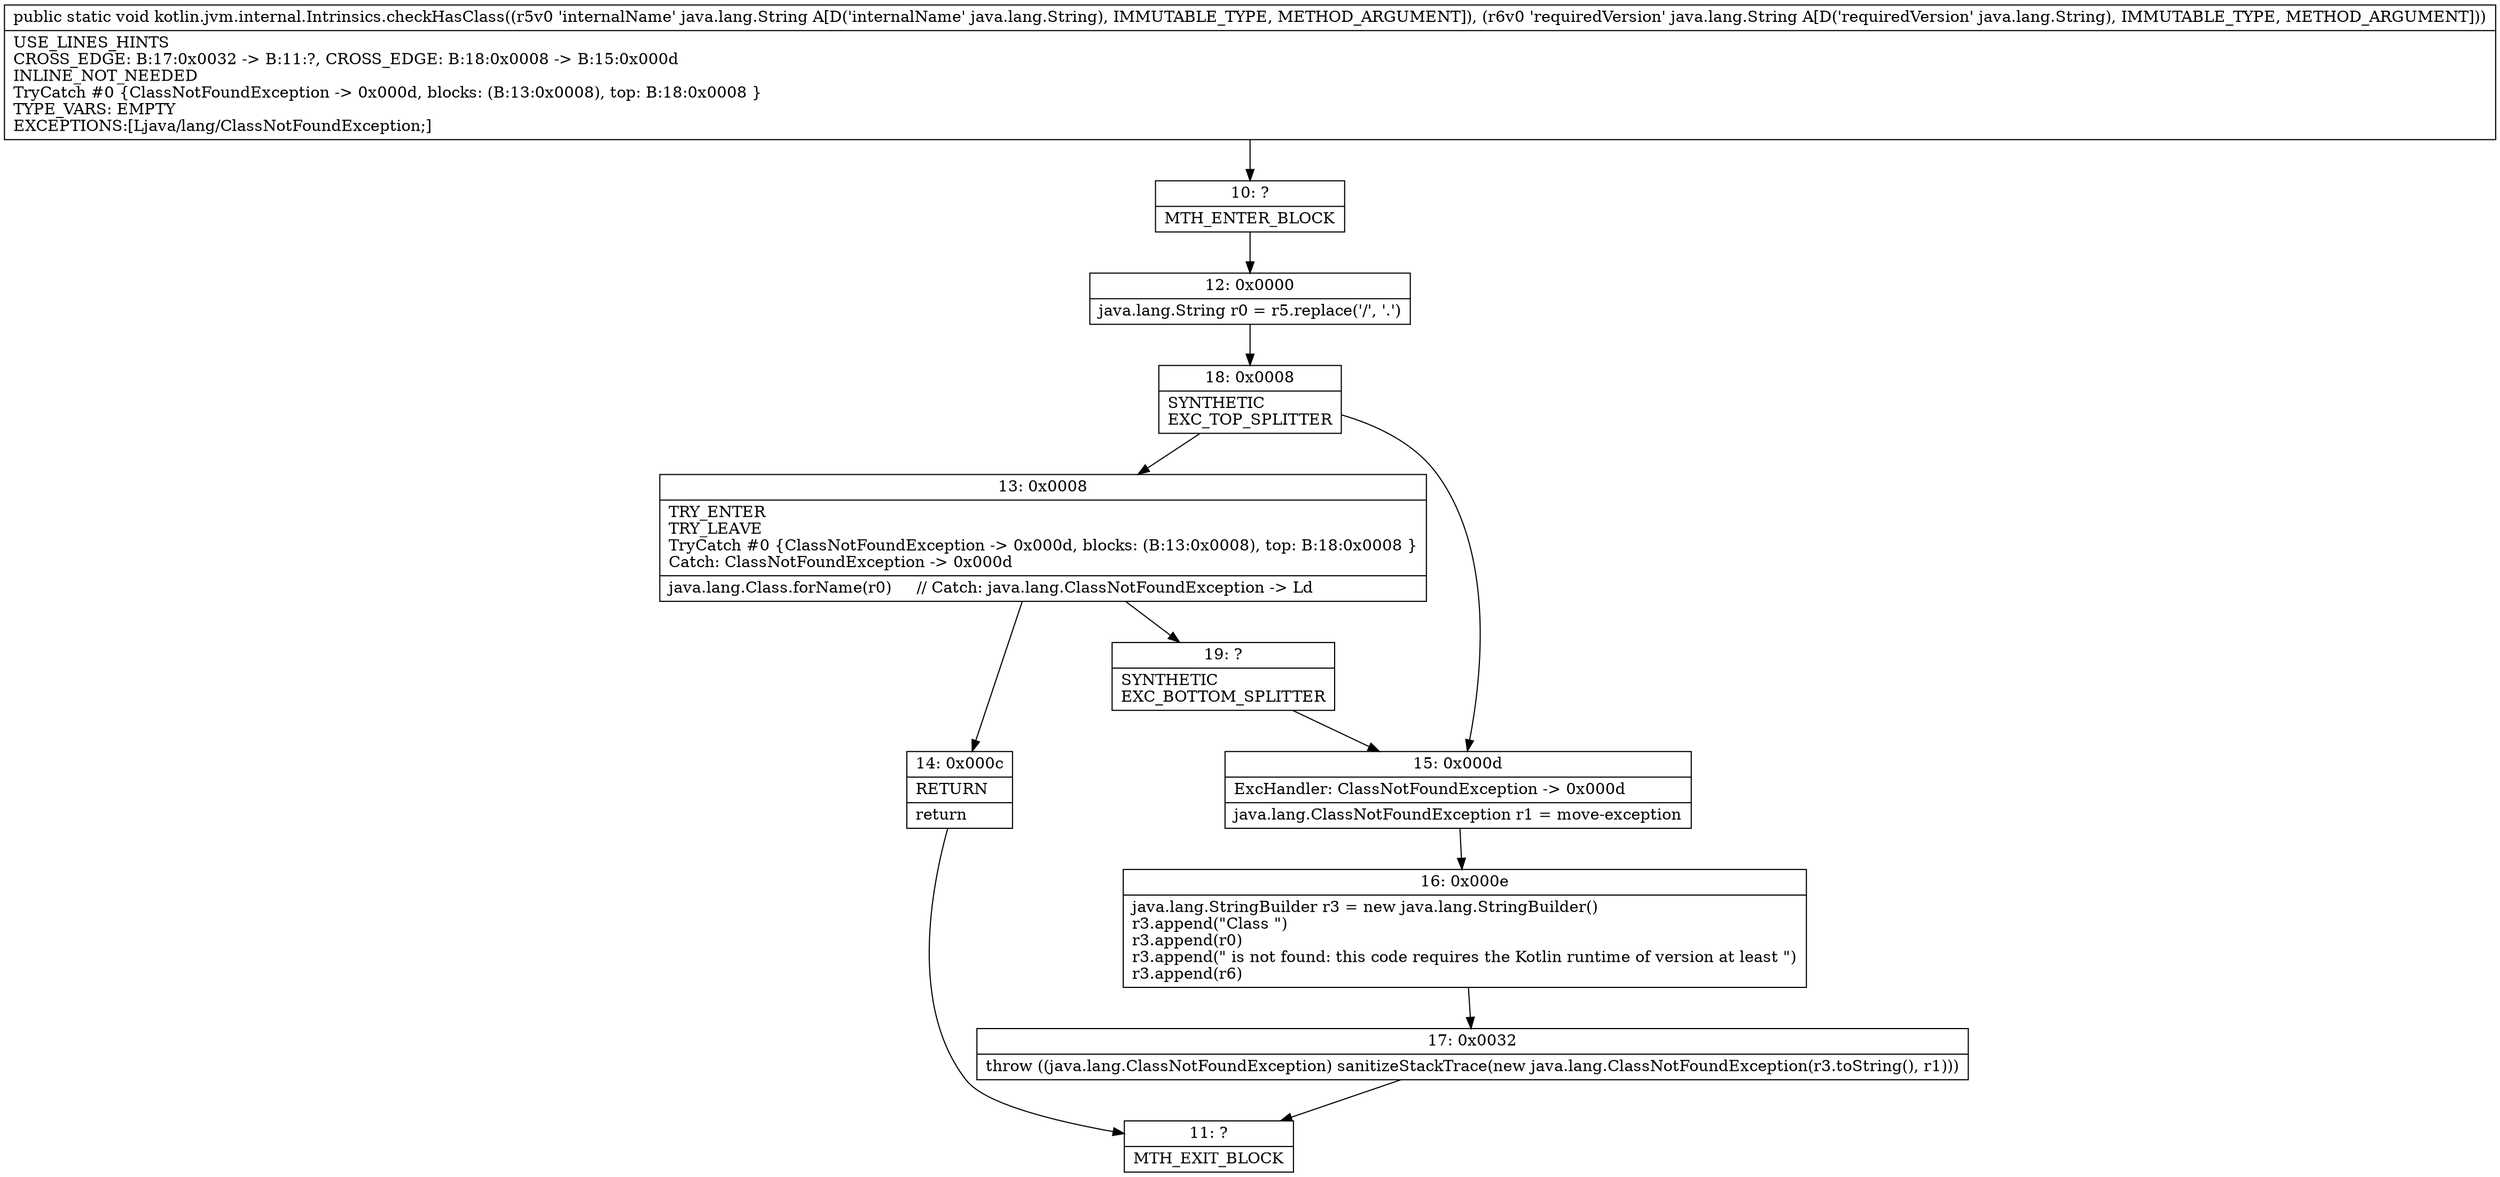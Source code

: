 digraph "CFG forkotlin.jvm.internal.Intrinsics.checkHasClass(Ljava\/lang\/String;Ljava\/lang\/String;)V" {
Node_10 [shape=record,label="{10\:\ ?|MTH_ENTER_BLOCK\l}"];
Node_12 [shape=record,label="{12\:\ 0x0000|java.lang.String r0 = r5.replace('\/', '.')\l}"];
Node_18 [shape=record,label="{18\:\ 0x0008|SYNTHETIC\lEXC_TOP_SPLITTER\l}"];
Node_13 [shape=record,label="{13\:\ 0x0008|TRY_ENTER\lTRY_LEAVE\lTryCatch #0 \{ClassNotFoundException \-\> 0x000d, blocks: (B:13:0x0008), top: B:18:0x0008 \}\lCatch: ClassNotFoundException \-\> 0x000d\l|java.lang.Class.forName(r0)     \/\/ Catch: java.lang.ClassNotFoundException \-\> Ld\l}"];
Node_14 [shape=record,label="{14\:\ 0x000c|RETURN\l|return\l}"];
Node_11 [shape=record,label="{11\:\ ?|MTH_EXIT_BLOCK\l}"];
Node_19 [shape=record,label="{19\:\ ?|SYNTHETIC\lEXC_BOTTOM_SPLITTER\l}"];
Node_15 [shape=record,label="{15\:\ 0x000d|ExcHandler: ClassNotFoundException \-\> 0x000d\l|java.lang.ClassNotFoundException r1 = move\-exception\l}"];
Node_16 [shape=record,label="{16\:\ 0x000e|java.lang.StringBuilder r3 = new java.lang.StringBuilder()\lr3.append(\"Class \")\lr3.append(r0)\lr3.append(\" is not found: this code requires the Kotlin runtime of version at least \")\lr3.append(r6)\l}"];
Node_17 [shape=record,label="{17\:\ 0x0032|throw ((java.lang.ClassNotFoundException) sanitizeStackTrace(new java.lang.ClassNotFoundException(r3.toString(), r1)))\l}"];
MethodNode[shape=record,label="{public static void kotlin.jvm.internal.Intrinsics.checkHasClass((r5v0 'internalName' java.lang.String A[D('internalName' java.lang.String), IMMUTABLE_TYPE, METHOD_ARGUMENT]), (r6v0 'requiredVersion' java.lang.String A[D('requiredVersion' java.lang.String), IMMUTABLE_TYPE, METHOD_ARGUMENT]))  | USE_LINES_HINTS\lCROSS_EDGE: B:17:0x0032 \-\> B:11:?, CROSS_EDGE: B:18:0x0008 \-\> B:15:0x000d\lINLINE_NOT_NEEDED\lTryCatch #0 \{ClassNotFoundException \-\> 0x000d, blocks: (B:13:0x0008), top: B:18:0x0008 \}\lTYPE_VARS: EMPTY\lEXCEPTIONS:[Ljava\/lang\/ClassNotFoundException;]\l}"];
MethodNode -> Node_10;Node_10 -> Node_12;
Node_12 -> Node_18;
Node_18 -> Node_13;
Node_18 -> Node_15;
Node_13 -> Node_14;
Node_13 -> Node_19;
Node_14 -> Node_11;
Node_19 -> Node_15;
Node_15 -> Node_16;
Node_16 -> Node_17;
Node_17 -> Node_11;
}

